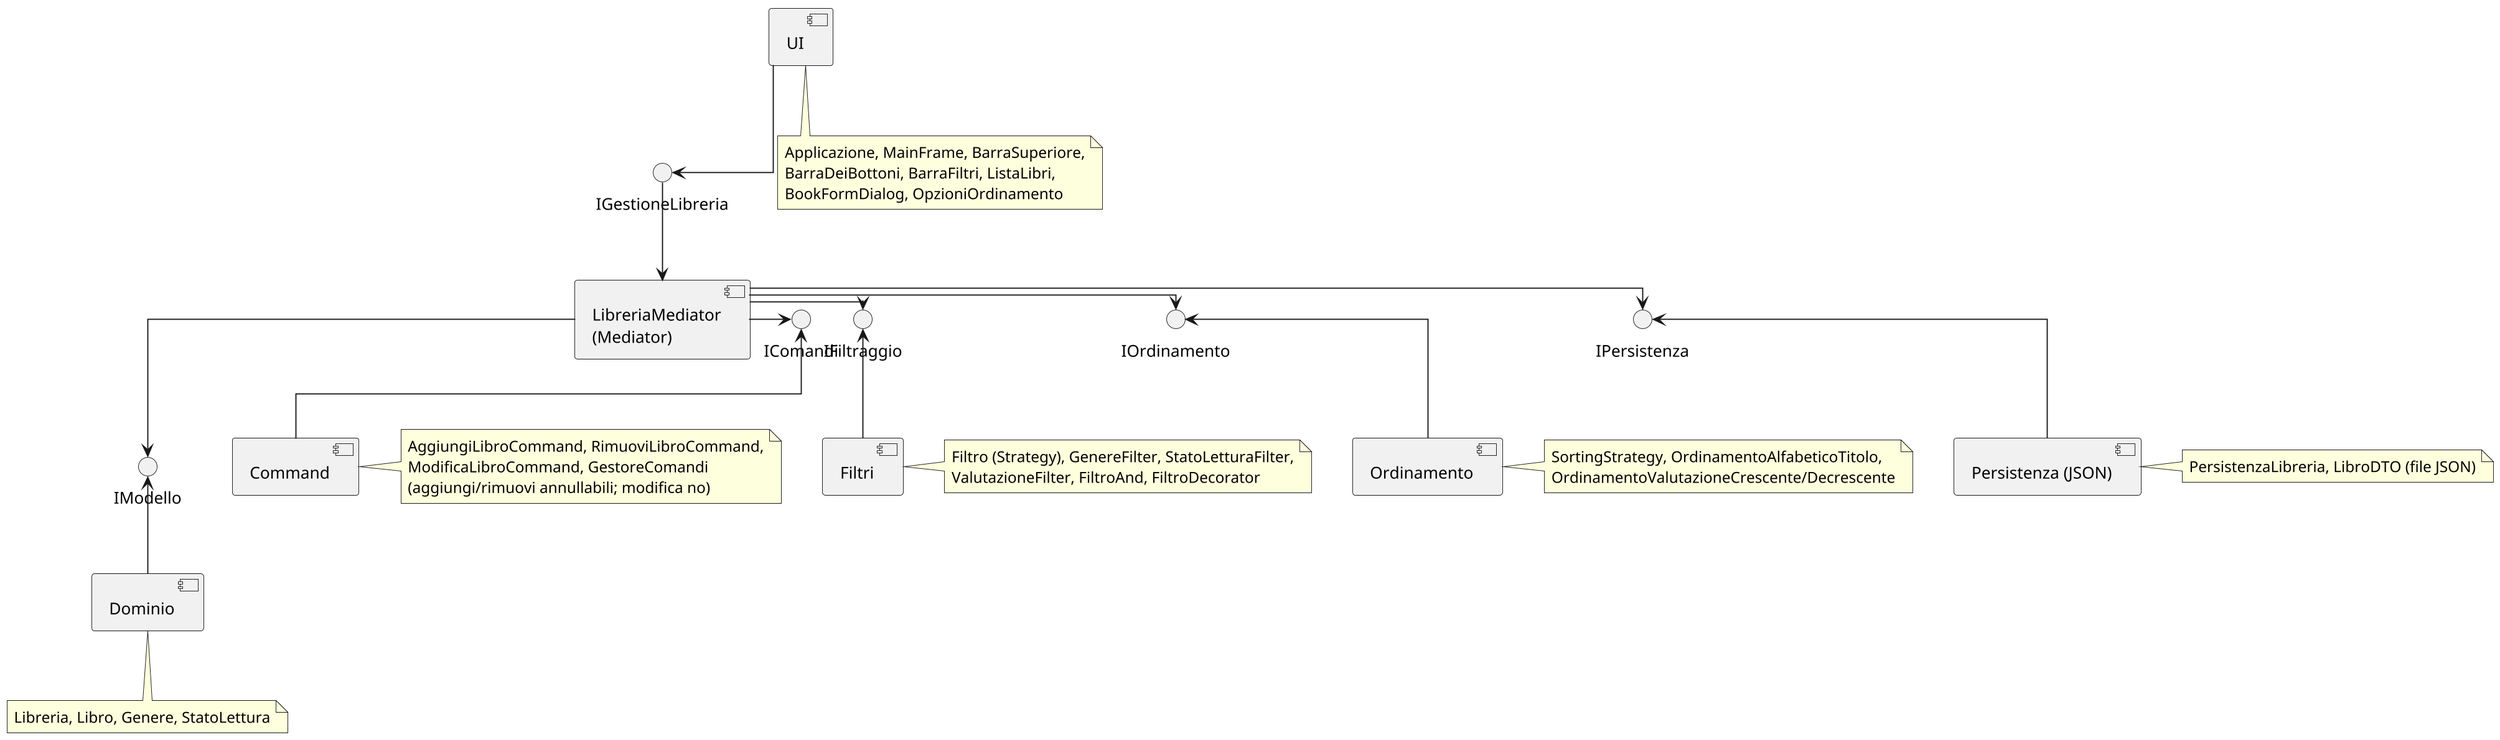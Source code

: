 
@startuml
skinparam componentStyle uml2
skinparam linetype ortho
skinparam dpi 180

' ============ Componenti macro ============
component "UI" as UI
component "LibreriaMediator\n(Mediator)" as Mediator
component "Command" as Cmd
component "Filtri" as Filtri
component "Ordinamento" as Ord
component "Persistenza (JSON)" as Persist
component "Dominio" as Domain

' ============ Interfacce (porte) ============
interface IGestioneLibreria
interface IComandi
interface IFiltraggio
interface IOrdinamento
interface IPersistenza
interface IModello

' ============ Collegamenti principali ============
UI -down-> IGestioneLibreria
IGestioneLibreria -down-> Mediator

Mediator -right-> IComandi
Mediator -right-> IFiltraggio
Mediator -right-> IOrdinamento
Mediator -right-> IPersistenza
Mediator -down-> IModello

Cmd -up-> IComandi
Filtri -up-> IFiltraggio
Ord -up-> IOrdinamento
Persist -up-> IPersistenza
Domain -up-> IModello

' ============ (Facoltativo) Note per ricordare cosa c'è dentro ai componenti ============
note bottom of UI
Applicazione, MainFrame, BarraSuperiore,
BarraDeiBottoni, BarraFiltri, ListaLibri,
BookFormDialog, OpzioniOrdinamento
end note

note right of Cmd
AggiungiLibroCommand, RimuoviLibroCommand,
ModificaLibroCommand, GestoreComandi
(aggiungi/rimuovi annullabili; modifica no)
end note

note right of Filtri
Filtro (Strategy), GenereFilter, StatoLetturaFilter,
ValutazioneFilter, FiltroAnd, FiltroDecorator
end note

note right of Ord
SortingStrategy, OrdinamentoAlfabeticoTitolo,
OrdinamentoValutazioneCrescente/Decrescente
end note

note right of Persist
PersistenzaLibreria, LibroDTO (file JSON)
end note

note bottom of Domain
Libreria, Libro, Genere, StatoLettura
end note
@enduml
